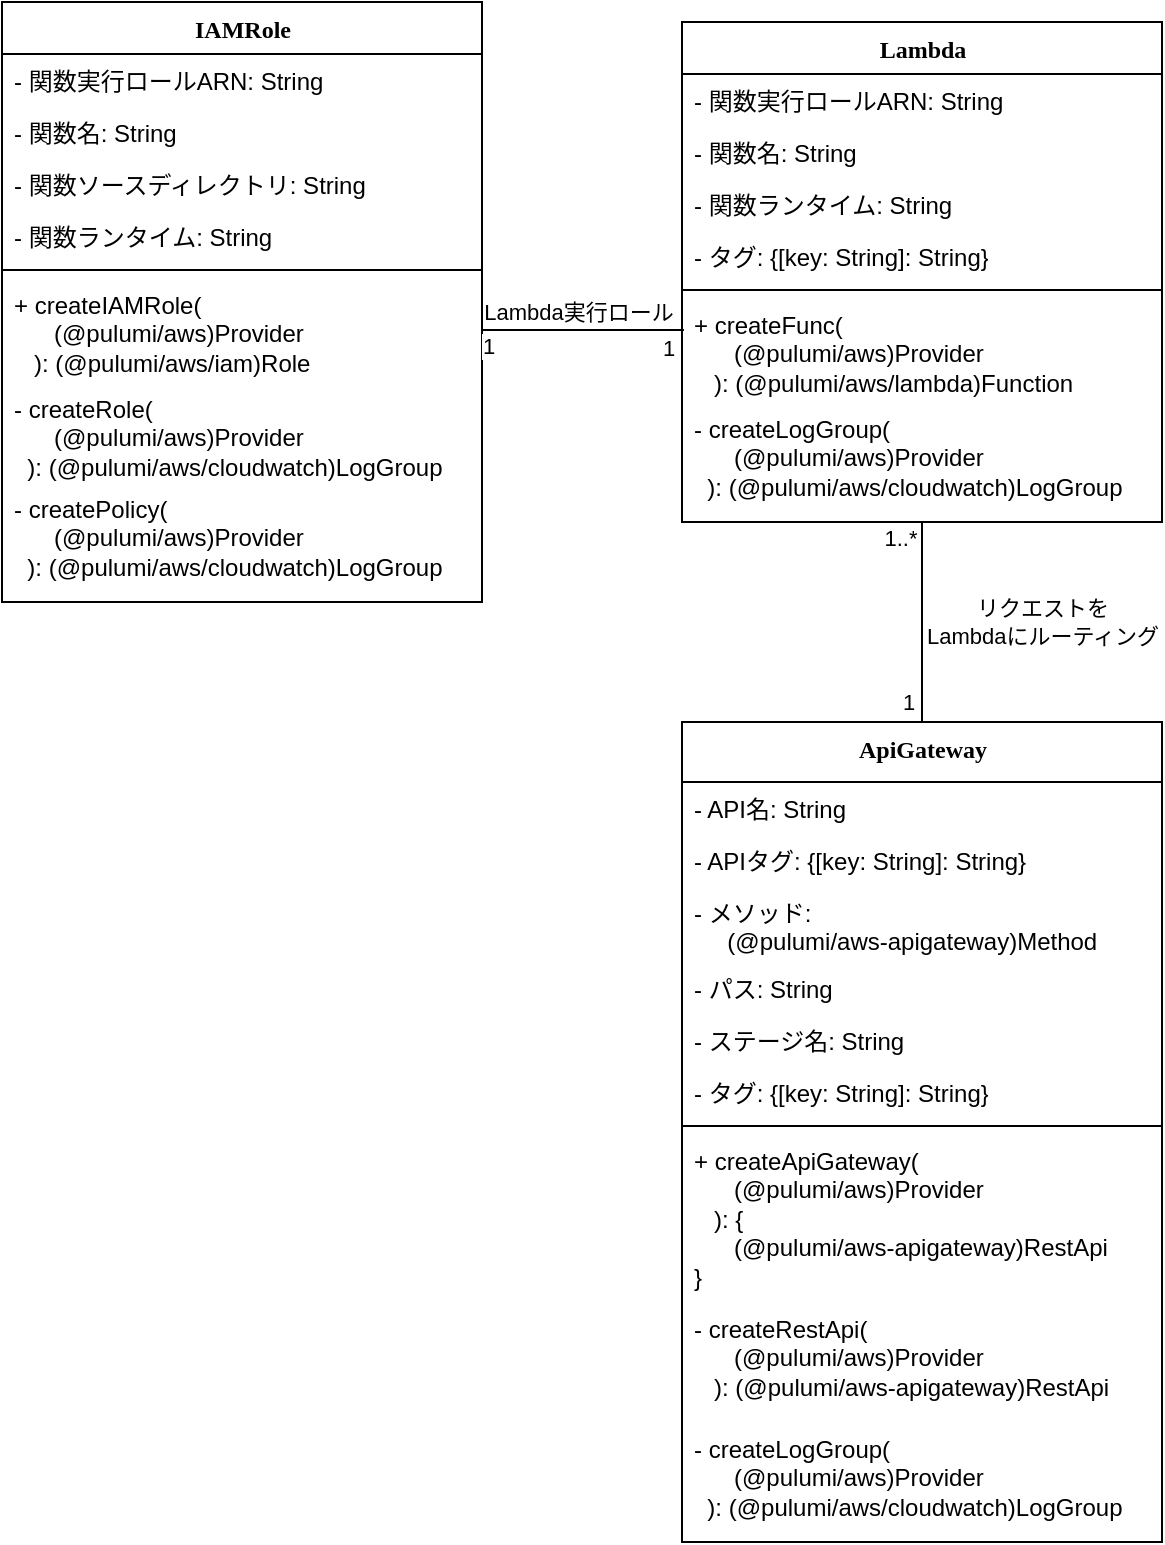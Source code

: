 <mxfile version="24.6.5" type="device">
  <diagram name="Page-1" id="9f46799a-70d6-7492-0946-bef42562c5a5">
    <mxGraphModel dx="1674" dy="841" grid="1" gridSize="10" guides="1" tooltips="1" connect="1" arrows="1" fold="1" page="1" pageScale="1" pageWidth="1100" pageHeight="850" background="none" math="0" shadow="0">
      <root>
        <mxCell id="0" />
        <mxCell id="1" parent="0" />
        <mxCell id="78961159f06e98e8-30" value="Lambda" style="swimlane;html=1;fontStyle=1;align=center;verticalAlign=top;childLayout=stackLayout;horizontal=1;startSize=26;horizontalStack=0;resizeParent=1;resizeLast=0;collapsible=1;marginBottom=0;swimlaneFillColor=#ffffff;rounded=0;shadow=0;comic=0;labelBackgroundColor=none;strokeWidth=1;fillColor=none;fontFamily=Verdana;fontSize=12" parent="1" vertex="1">
          <mxGeometry x="450" y="40" width="240" height="250" as="geometry" />
        </mxCell>
        <mxCell id="78961159f06e98e8-31" value="- 関数実行ロールARN: String" style="text;html=1;strokeColor=none;fillColor=none;align=left;verticalAlign=top;spacingLeft=4;spacingRight=4;whiteSpace=wrap;overflow=hidden;rotatable=0;points=[[0,0.5],[1,0.5]];portConstraint=eastwest;" parent="78961159f06e98e8-30" vertex="1">
          <mxGeometry y="26" width="240" height="26" as="geometry" />
        </mxCell>
        <mxCell id="78961159f06e98e8-32" value="- 関数名: String" style="text;html=1;strokeColor=none;fillColor=none;align=left;verticalAlign=top;spacingLeft=4;spacingRight=4;whiteSpace=wrap;overflow=hidden;rotatable=0;points=[[0,0.5],[1,0.5]];portConstraint=eastwest;" parent="78961159f06e98e8-30" vertex="1">
          <mxGeometry y="52" width="240" height="26" as="geometry" />
        </mxCell>
        <mxCell id="78961159f06e98e8-34" value="- 関数ランタイム: String" style="text;html=1;strokeColor=none;fillColor=none;align=left;verticalAlign=top;spacingLeft=4;spacingRight=4;whiteSpace=wrap;overflow=hidden;rotatable=0;points=[[0,0.5],[1,0.5]];portConstraint=eastwest;" parent="78961159f06e98e8-30" vertex="1">
          <mxGeometry y="78" width="240" height="26" as="geometry" />
        </mxCell>
        <mxCell id="xMMDIXil7vFxodbTR-LS-43" value="- タグ: {[key: String]: String}" style="text;html=1;strokeColor=none;fillColor=none;align=left;verticalAlign=top;spacingLeft=4;spacingRight=4;whiteSpace=wrap;overflow=hidden;rotatable=0;points=[[0,0.5],[1,0.5]];portConstraint=eastwest;" vertex="1" parent="78961159f06e98e8-30">
          <mxGeometry y="104" width="240" height="26" as="geometry" />
        </mxCell>
        <mxCell id="78961159f06e98e8-38" value="" style="line;html=1;strokeWidth=1;fillColor=none;align=left;verticalAlign=middle;spacingTop=-1;spacingLeft=3;spacingRight=3;rotatable=0;labelPosition=right;points=[];portConstraint=eastwest;" parent="78961159f06e98e8-30" vertex="1">
          <mxGeometry y="130" width="240" height="8" as="geometry" />
        </mxCell>
        <mxCell id="78961159f06e98e8-39" value="+ createFunc(&lt;div&gt;&amp;nbsp; &amp;nbsp; &amp;nbsp; (@pulumi/aws)Provider&lt;/div&gt;&lt;div&gt;&amp;nbsp; &amp;nbsp;): (@pulumi/aws/lambda)Function&lt;/div&gt;" style="text;html=1;strokeColor=none;fillColor=none;align=left;verticalAlign=top;spacingLeft=4;spacingRight=4;whiteSpace=wrap;overflow=hidden;rotatable=0;points=[[0,0.5],[1,0.5]];portConstraint=eastwest;" parent="78961159f06e98e8-30" vertex="1">
          <mxGeometry y="138" width="240" height="52" as="geometry" />
        </mxCell>
        <mxCell id="78961159f06e98e8-40" value="- createLogGroup(&lt;div&gt;&amp;nbsp; &amp;nbsp; &amp;nbsp; (@pulumi/aws)Provider&lt;/div&gt;&lt;div&gt;&amp;nbsp; ):&amp;nbsp;&lt;span style=&quot;background-color: initial;&quot;&gt;(@pulumi/aws/cloudwatch)LogGroup&lt;/span&gt;&lt;/div&gt;" style="text;html=1;strokeColor=none;fillColor=none;align=left;verticalAlign=top;spacingLeft=4;spacingRight=4;whiteSpace=wrap;overflow=hidden;rotatable=0;points=[[0,0.5],[1,0.5]];portConstraint=eastwest;" parent="78961159f06e98e8-30" vertex="1">
          <mxGeometry y="190" width="240" height="50" as="geometry" />
        </mxCell>
        <mxCell id="78961159f06e98e8-129" style="edgeStyle=elbowEdgeStyle;html=1;labelBackgroundColor=none;startFill=0;startSize=8;endArrow=open;endFill=0;endSize=16;fontFamily=Verdana;fontSize=12;elbow=vertical;dashed=1;" parent="1" source="78961159f06e98e8-69" edge="1">
          <mxGeometry relative="1" as="geometry">
            <mxPoint x="250" y="632" as="targetPoint" />
          </mxGeometry>
        </mxCell>
        <mxCell id="78961159f06e98e8-130" style="edgeStyle=elbowEdgeStyle;html=1;labelBackgroundColor=none;startFill=0;startSize=8;endArrow=diamondThin;endFill=0;endSize=16;fontFamily=Verdana;fontSize=12;elbow=vertical;" parent="1" source="78961159f06e98e8-82" edge="1">
          <mxGeometry relative="1" as="geometry">
            <mxPoint x="520" y="617" as="targetPoint" />
          </mxGeometry>
        </mxCell>
        <mxCell id="xMMDIXil7vFxodbTR-LS-16" value="&lt;div&gt;ApiGateway&lt;/div&gt;" style="swimlane;html=1;fontStyle=1;align=center;verticalAlign=top;childLayout=stackLayout;horizontal=1;startSize=30;horizontalStack=0;resizeParent=1;resizeLast=0;collapsible=1;marginBottom=0;swimlaneFillColor=#ffffff;rounded=0;shadow=0;comic=0;labelBackgroundColor=none;strokeWidth=1;fillColor=none;fontFamily=Verdana;fontSize=12" vertex="1" parent="1">
          <mxGeometry x="450" y="390" width="240" height="410" as="geometry">
            <mxRectangle x="450" y="470" width="110" height="40" as="alternateBounds" />
          </mxGeometry>
        </mxCell>
        <mxCell id="xMMDIXil7vFxodbTR-LS-17" value="- API名: String" style="text;html=1;strokeColor=none;fillColor=none;align=left;verticalAlign=top;spacingLeft=4;spacingRight=4;whiteSpace=wrap;overflow=hidden;rotatable=0;points=[[0,0.5],[1,0.5]];portConstraint=eastwest;" vertex="1" parent="xMMDIXil7vFxodbTR-LS-16">
          <mxGeometry y="30" width="240" height="26" as="geometry" />
        </mxCell>
        <mxCell id="xMMDIXil7vFxodbTR-LS-18" value="- APIタグ: {[key: String]: String}" style="text;html=1;strokeColor=none;fillColor=none;align=left;verticalAlign=top;spacingLeft=4;spacingRight=4;whiteSpace=wrap;overflow=hidden;rotatable=0;points=[[0,0.5],[1,0.5]];portConstraint=eastwest;" vertex="1" parent="xMMDIXil7vFxodbTR-LS-16">
          <mxGeometry y="56" width="240" height="26" as="geometry" />
        </mxCell>
        <mxCell id="xMMDIXil7vFxodbTR-LS-19" value="- メソッド:&lt;div&gt;&amp;nbsp; &amp;nbsp; &amp;nbsp;(@pulumi/aws-apigateway)Method&lt;/div&gt;" style="text;html=1;strokeColor=none;fillColor=none;align=left;verticalAlign=top;spacingLeft=4;spacingRight=4;whiteSpace=wrap;overflow=hidden;rotatable=0;points=[[0,0.5],[1,0.5]];portConstraint=eastwest;" vertex="1" parent="xMMDIXil7vFxodbTR-LS-16">
          <mxGeometry y="82" width="240" height="38" as="geometry" />
        </mxCell>
        <mxCell id="xMMDIXil7vFxodbTR-LS-20" value="- パス: String" style="text;html=1;strokeColor=none;fillColor=none;align=left;verticalAlign=top;spacingLeft=4;spacingRight=4;whiteSpace=wrap;overflow=hidden;rotatable=0;points=[[0,0.5],[1,0.5]];portConstraint=eastwest;" vertex="1" parent="xMMDIXil7vFxodbTR-LS-16">
          <mxGeometry y="120" width="240" height="26" as="geometry" />
        </mxCell>
        <mxCell id="xMMDIXil7vFxodbTR-LS-21" value="- ステージ名: String" style="text;html=1;strokeColor=none;fillColor=none;align=left;verticalAlign=top;spacingLeft=4;spacingRight=4;whiteSpace=wrap;overflow=hidden;rotatable=0;points=[[0,0.5],[1,0.5]];portConstraint=eastwest;" vertex="1" parent="xMMDIXil7vFxodbTR-LS-16">
          <mxGeometry y="146" width="240" height="26" as="geometry" />
        </mxCell>
        <mxCell id="xMMDIXil7vFxodbTR-LS-22" value="- タグ: {[key: String]: String}" style="text;html=1;strokeColor=none;fillColor=none;align=left;verticalAlign=top;spacingLeft=4;spacingRight=4;whiteSpace=wrap;overflow=hidden;rotatable=0;points=[[0,0.5],[1,0.5]];portConstraint=eastwest;" vertex="1" parent="xMMDIXil7vFxodbTR-LS-16">
          <mxGeometry y="172" width="240" height="26" as="geometry" />
        </mxCell>
        <mxCell id="xMMDIXil7vFxodbTR-LS-23" value="" style="line;html=1;strokeWidth=1;fillColor=none;align=left;verticalAlign=middle;spacingTop=-1;spacingLeft=3;spacingRight=3;rotatable=0;labelPosition=right;points=[];portConstraint=eastwest;" vertex="1" parent="xMMDIXil7vFxodbTR-LS-16">
          <mxGeometry y="198" width="240" height="8" as="geometry" />
        </mxCell>
        <mxCell id="xMMDIXil7vFxodbTR-LS-24" value="+ createApiGateway(&lt;div&gt;&amp;nbsp; &amp;nbsp; &amp;nbsp; (@pulumi/aws)Provider&lt;/div&gt;&lt;div&gt;&amp;nbsp; &amp;nbsp;): {&lt;/div&gt;&lt;div&gt;&amp;nbsp; &amp;nbsp; &amp;nbsp; (@pulumi/aws-apigateway)RestApi&lt;/div&gt;&lt;div&gt;&lt;span style=&quot;background-color: initial;&quot;&gt;}&lt;/span&gt;&lt;/div&gt;" style="text;html=1;strokeColor=none;fillColor=none;align=left;verticalAlign=top;spacingLeft=4;spacingRight=4;whiteSpace=wrap;overflow=hidden;rotatable=0;points=[[0,0.5],[1,0.5]];portConstraint=eastwest;" vertex="1" parent="xMMDIXil7vFxodbTR-LS-16">
          <mxGeometry y="206" width="240" height="84" as="geometry" />
        </mxCell>
        <mxCell id="xMMDIXil7vFxodbTR-LS-25" value="- createRestApi(&lt;div&gt;&amp;nbsp; &amp;nbsp; &amp;nbsp; (@pulumi/aws)Provider&lt;/div&gt;&lt;div&gt;&amp;nbsp; &amp;nbsp;):&amp;nbsp;&lt;span style=&quot;background-color: initial;&quot;&gt;(@pulumi/aws-apigateway)RestApi&lt;/span&gt;&lt;/div&gt;" style="text;html=1;strokeColor=none;fillColor=none;align=left;verticalAlign=top;spacingLeft=4;spacingRight=4;whiteSpace=wrap;overflow=hidden;rotatable=0;points=[[0,0.5],[1,0.5]];portConstraint=eastwest;" vertex="1" parent="xMMDIXil7vFxodbTR-LS-16">
          <mxGeometry y="290" width="240" height="60" as="geometry" />
        </mxCell>
        <mxCell id="xMMDIXil7vFxodbTR-LS-29" value="- createLogGroup(&lt;div&gt;&amp;nbsp; &amp;nbsp; &amp;nbsp; (@pulumi/aws)Provider&lt;/div&gt;&lt;div&gt;&amp;nbsp; ):&amp;nbsp;&lt;span style=&quot;background-color: initial;&quot;&gt;(@pulumi/aws/cloudwatch)LogGroup&lt;/span&gt;&lt;/div&gt;" style="text;html=1;strokeColor=none;fillColor=none;align=left;verticalAlign=top;spacingLeft=4;spacingRight=4;whiteSpace=wrap;overflow=hidden;rotatable=0;points=[[0,0.5],[1,0.5]];portConstraint=eastwest;" vertex="1" parent="xMMDIXil7vFxodbTR-LS-16">
          <mxGeometry y="350" width="240" height="50" as="geometry" />
        </mxCell>
        <mxCell id="xMMDIXil7vFxodbTR-LS-30" value="" style="endArrow=none;html=1;edgeStyle=orthogonalEdgeStyle;rounded=0;entryX=0.5;entryY=0;entryDx=0;entryDy=0;exitX=0.5;exitY=1;exitDx=0;exitDy=0;" edge="1" parent="1" source="78961159f06e98e8-30" target="xMMDIXil7vFxodbTR-LS-16">
          <mxGeometry relative="1" as="geometry">
            <mxPoint x="330" y="340" as="sourcePoint" />
            <mxPoint x="490" y="340" as="targetPoint" />
          </mxGeometry>
        </mxCell>
        <mxCell id="xMMDIXil7vFxodbTR-LS-34" value="リクエストを&lt;div&gt;Lambdaにルーティング&lt;/div&gt;" style="edgeLabel;html=1;align=center;verticalAlign=middle;resizable=0;points=[];" vertex="1" connectable="0" parent="xMMDIXil7vFxodbTR-LS-30">
          <mxGeometry x="-0.22" y="1" relative="1" as="geometry">
            <mxPoint x="59" y="11" as="offset" />
          </mxGeometry>
        </mxCell>
        <mxCell id="xMMDIXil7vFxodbTR-LS-50" value="1" style="edgeLabel;html=1;align=center;verticalAlign=middle;resizable=0;points=[];" vertex="1" connectable="0" parent="xMMDIXil7vFxodbTR-LS-30">
          <mxGeometry x="-0.28" y="-2" relative="1" as="geometry">
            <mxPoint x="-5" y="54" as="offset" />
          </mxGeometry>
        </mxCell>
        <mxCell id="xMMDIXil7vFxodbTR-LS-51" value="1..*" style="edgeLabel;html=1;align=center;verticalAlign=middle;resizable=0;points=[];" vertex="1" connectable="0" parent="xMMDIXil7vFxodbTR-LS-30">
          <mxGeometry x="-0.58" y="-1" relative="1" as="geometry">
            <mxPoint x="-10" y="-13" as="offset" />
          </mxGeometry>
        </mxCell>
        <mxCell id="xMMDIXil7vFxodbTR-LS-35" value="IAMRole" style="swimlane;html=1;fontStyle=1;align=center;verticalAlign=top;childLayout=stackLayout;horizontal=1;startSize=26;horizontalStack=0;resizeParent=1;resizeLast=0;collapsible=1;marginBottom=0;swimlaneFillColor=#ffffff;rounded=0;shadow=0;comic=0;labelBackgroundColor=none;strokeWidth=1;fillColor=none;fontFamily=Verdana;fontSize=12" vertex="1" parent="1">
          <mxGeometry x="110" y="30" width="240" height="300" as="geometry" />
        </mxCell>
        <mxCell id="xMMDIXil7vFxodbTR-LS-36" value="- 関数実行ロールARN: String" style="text;html=1;strokeColor=none;fillColor=none;align=left;verticalAlign=top;spacingLeft=4;spacingRight=4;whiteSpace=wrap;overflow=hidden;rotatable=0;points=[[0,0.5],[1,0.5]];portConstraint=eastwest;" vertex="1" parent="xMMDIXil7vFxodbTR-LS-35">
          <mxGeometry y="26" width="240" height="26" as="geometry" />
        </mxCell>
        <mxCell id="xMMDIXil7vFxodbTR-LS-37" value="- 関数名: String" style="text;html=1;strokeColor=none;fillColor=none;align=left;verticalAlign=top;spacingLeft=4;spacingRight=4;whiteSpace=wrap;overflow=hidden;rotatable=0;points=[[0,0.5],[1,0.5]];portConstraint=eastwest;" vertex="1" parent="xMMDIXil7vFxodbTR-LS-35">
          <mxGeometry y="52" width="240" height="26" as="geometry" />
        </mxCell>
        <mxCell id="xMMDIXil7vFxodbTR-LS-38" value="- 関数ソースディレクトリ: String" style="text;html=1;strokeColor=none;fillColor=none;align=left;verticalAlign=top;spacingLeft=4;spacingRight=4;whiteSpace=wrap;overflow=hidden;rotatable=0;points=[[0,0.5],[1,0.5]];portConstraint=eastwest;" vertex="1" parent="xMMDIXil7vFxodbTR-LS-35">
          <mxGeometry y="78" width="240" height="26" as="geometry" />
        </mxCell>
        <mxCell id="xMMDIXil7vFxodbTR-LS-39" value="- 関数ランタイム: String" style="text;html=1;strokeColor=none;fillColor=none;align=left;verticalAlign=top;spacingLeft=4;spacingRight=4;whiteSpace=wrap;overflow=hidden;rotatable=0;points=[[0,0.5],[1,0.5]];portConstraint=eastwest;" vertex="1" parent="xMMDIXil7vFxodbTR-LS-35">
          <mxGeometry y="104" width="240" height="26" as="geometry" />
        </mxCell>
        <mxCell id="xMMDIXil7vFxodbTR-LS-40" value="" style="line;html=1;strokeWidth=1;fillColor=none;align=left;verticalAlign=middle;spacingTop=-1;spacingLeft=3;spacingRight=3;rotatable=0;labelPosition=right;points=[];portConstraint=eastwest;" vertex="1" parent="xMMDIXil7vFxodbTR-LS-35">
          <mxGeometry y="130" width="240" height="8" as="geometry" />
        </mxCell>
        <mxCell id="xMMDIXil7vFxodbTR-LS-41" value="+ createIAMRole(&lt;div&gt;&amp;nbsp; &amp;nbsp; &amp;nbsp; (@pulumi/aws)Provider&lt;/div&gt;&lt;div&gt;&amp;nbsp; &amp;nbsp;): (@pulumi/aws/iam)Role&lt;/div&gt;" style="text;html=1;strokeColor=none;fillColor=none;align=left;verticalAlign=top;spacingLeft=4;spacingRight=4;whiteSpace=wrap;overflow=hidden;rotatable=0;points=[[0,0.5],[1,0.5]];portConstraint=eastwest;" vertex="1" parent="xMMDIXil7vFxodbTR-LS-35">
          <mxGeometry y="138" width="240" height="52" as="geometry" />
        </mxCell>
        <mxCell id="xMMDIXil7vFxodbTR-LS-42" value="- createRole(&lt;div&gt;&amp;nbsp; &amp;nbsp; &amp;nbsp; (@pulumi/aws)Provider&lt;/div&gt;&lt;div&gt;&amp;nbsp; ):&amp;nbsp;&lt;span style=&quot;background-color: initial;&quot;&gt;(@pulumi/aws/cloudwatch)LogGroup&lt;/span&gt;&lt;/div&gt;" style="text;html=1;strokeColor=none;fillColor=none;align=left;verticalAlign=top;spacingLeft=4;spacingRight=4;whiteSpace=wrap;overflow=hidden;rotatable=0;points=[[0,0.5],[1,0.5]];portConstraint=eastwest;" vertex="1" parent="xMMDIXil7vFxodbTR-LS-35">
          <mxGeometry y="190" width="240" height="50" as="geometry" />
        </mxCell>
        <mxCell id="xMMDIXil7vFxodbTR-LS-52" value="- createPolicy(&lt;div&gt;&amp;nbsp; &amp;nbsp; &amp;nbsp; (@pulumi/aws)Provider&lt;/div&gt;&lt;div&gt;&amp;nbsp; ):&amp;nbsp;&lt;span style=&quot;background-color: initial;&quot;&gt;(@pulumi/aws/cloudwatch)LogGroup&lt;/span&gt;&lt;/div&gt;" style="text;html=1;strokeColor=none;fillColor=none;align=left;verticalAlign=top;spacingLeft=4;spacingRight=4;whiteSpace=wrap;overflow=hidden;rotatable=0;points=[[0,0.5],[1,0.5]];portConstraint=eastwest;" vertex="1" parent="xMMDIXil7vFxodbTR-LS-35">
          <mxGeometry y="240" width="240" height="50" as="geometry" />
        </mxCell>
        <mxCell id="xMMDIXil7vFxodbTR-LS-44" value="" style="endArrow=none;html=1;edgeStyle=orthogonalEdgeStyle;rounded=0;entryX=0.004;entryY=0.308;entryDx=0;entryDy=0;entryPerimeter=0;" edge="1" parent="1" source="xMMDIXil7vFxodbTR-LS-41" target="78961159f06e98e8-39">
          <mxGeometry relative="1" as="geometry">
            <mxPoint x="330" y="340" as="sourcePoint" />
            <mxPoint x="460" y="180" as="targetPoint" />
          </mxGeometry>
        </mxCell>
        <mxCell id="xMMDIXil7vFxodbTR-LS-48" value="1" style="edgeLabel;html=1;align=center;verticalAlign=middle;resizable=0;points=[];" vertex="1" connectable="0" parent="xMMDIXil7vFxodbTR-LS-44">
          <mxGeometry x="-0.227" y="-2" relative="1" as="geometry">
            <mxPoint x="-36" y="6" as="offset" />
          </mxGeometry>
        </mxCell>
        <mxCell id="xMMDIXil7vFxodbTR-LS-49" value="1" style="edgeLabel;html=1;align=center;verticalAlign=middle;resizable=0;points=[];" vertex="1" connectable="0" parent="xMMDIXil7vFxodbTR-LS-44">
          <mxGeometry x="-0.089" y="1" relative="1" as="geometry">
            <mxPoint x="47" y="10" as="offset" />
          </mxGeometry>
        </mxCell>
        <mxCell id="xMMDIXil7vFxodbTR-LS-47" value="Lambda実行ロール" style="edgeLabel;html=1;align=center;verticalAlign=middle;resizable=0;points=[];" vertex="1" connectable="0" parent="1">
          <mxGeometry x="404" y="189" as="geometry">
            <mxPoint x="-6" y="-4" as="offset" />
          </mxGeometry>
        </mxCell>
      </root>
    </mxGraphModel>
  </diagram>
</mxfile>
